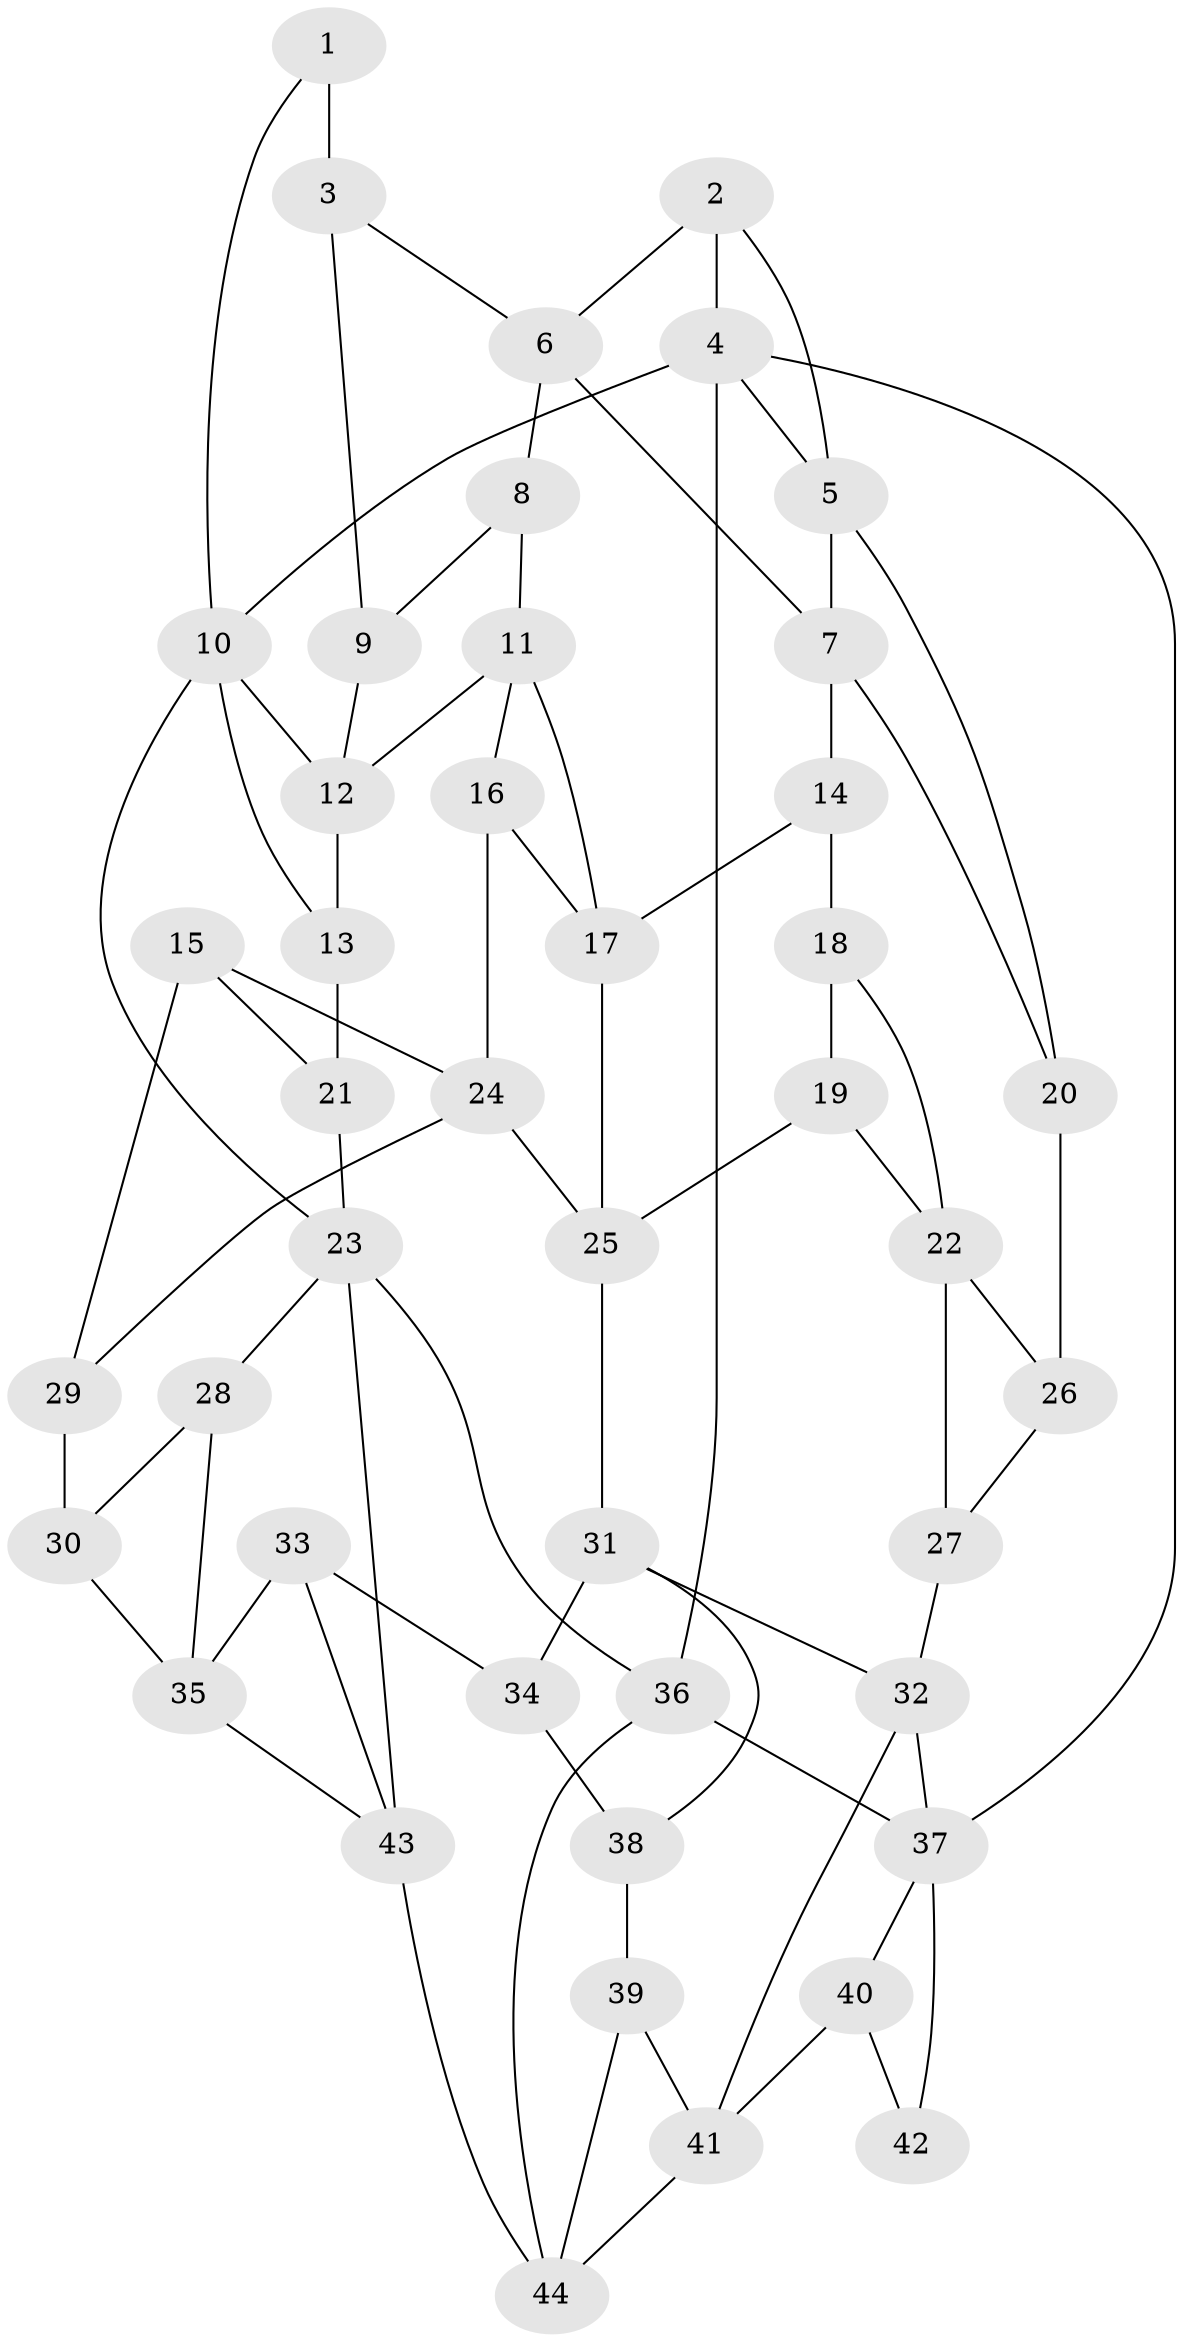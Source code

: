 // original degree distribution, {3: 0.03409090909090909, 4: 0.2727272727272727, 5: 0.42045454545454547, 6: 0.2727272727272727}
// Generated by graph-tools (version 1.1) at 2025/03/03/09/25 03:03:29]
// undirected, 44 vertices, 77 edges
graph export_dot {
graph [start="1"]
  node [color=gray90,style=filled];
  1;
  2;
  3;
  4;
  5;
  6;
  7;
  8;
  9;
  10;
  11;
  12;
  13;
  14;
  15;
  16;
  17;
  18;
  19;
  20;
  21;
  22;
  23;
  24;
  25;
  26;
  27;
  28;
  29;
  30;
  31;
  32;
  33;
  34;
  35;
  36;
  37;
  38;
  39;
  40;
  41;
  42;
  43;
  44;
  1 -- 3 [weight=2.0];
  1 -- 10 [weight=1.0];
  2 -- 4 [weight=1.0];
  2 -- 5 [weight=1.0];
  2 -- 6 [weight=1.0];
  3 -- 6 [weight=1.0];
  3 -- 9 [weight=2.0];
  4 -- 5 [weight=1.0];
  4 -- 10 [weight=1.0];
  4 -- 36 [weight=1.0];
  4 -- 37 [weight=1.0];
  5 -- 7 [weight=1.0];
  5 -- 20 [weight=1.0];
  6 -- 7 [weight=1.0];
  6 -- 8 [weight=1.0];
  7 -- 14 [weight=1.0];
  7 -- 20 [weight=1.0];
  8 -- 9 [weight=1.0];
  8 -- 11 [weight=1.0];
  9 -- 12 [weight=1.0];
  10 -- 12 [weight=1.0];
  10 -- 13 [weight=1.0];
  10 -- 23 [weight=1.0];
  11 -- 12 [weight=1.0];
  11 -- 16 [weight=1.0];
  11 -- 17 [weight=1.0];
  12 -- 13 [weight=1.0];
  13 -- 21 [weight=2.0];
  14 -- 17 [weight=1.0];
  14 -- 18 [weight=2.0];
  15 -- 21 [weight=1.0];
  15 -- 24 [weight=1.0];
  15 -- 29 [weight=1.0];
  16 -- 17 [weight=1.0];
  16 -- 24 [weight=1.0];
  17 -- 25 [weight=1.0];
  18 -- 19 [weight=1.0];
  18 -- 22 [weight=1.0];
  19 -- 22 [weight=1.0];
  19 -- 25 [weight=1.0];
  20 -- 26 [weight=2.0];
  21 -- 23 [weight=1.0];
  22 -- 26 [weight=1.0];
  22 -- 27 [weight=1.0];
  23 -- 28 [weight=1.0];
  23 -- 36 [weight=1.0];
  23 -- 43 [weight=1.0];
  24 -- 25 [weight=1.0];
  24 -- 29 [weight=1.0];
  25 -- 31 [weight=1.0];
  26 -- 27 [weight=1.0];
  27 -- 32 [weight=1.0];
  28 -- 30 [weight=1.0];
  28 -- 35 [weight=1.0];
  29 -- 30 [weight=2.0];
  30 -- 35 [weight=1.0];
  31 -- 32 [weight=1.0];
  31 -- 34 [weight=1.0];
  31 -- 38 [weight=1.0];
  32 -- 37 [weight=1.0];
  32 -- 41 [weight=1.0];
  33 -- 34 [weight=1.0];
  33 -- 35 [weight=1.0];
  33 -- 43 [weight=1.0];
  34 -- 38 [weight=1.0];
  35 -- 43 [weight=1.0];
  36 -- 37 [weight=1.0];
  36 -- 44 [weight=1.0];
  37 -- 40 [weight=1.0];
  37 -- 42 [weight=2.0];
  38 -- 39 [weight=1.0];
  39 -- 41 [weight=1.0];
  39 -- 44 [weight=1.0];
  40 -- 41 [weight=1.0];
  40 -- 42 [weight=2.0];
  41 -- 44 [weight=1.0];
  43 -- 44 [weight=1.0];
}
